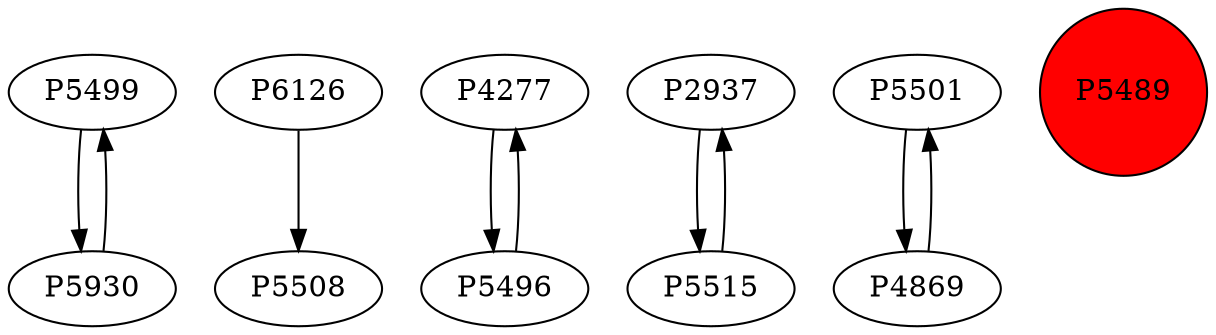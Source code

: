 digraph {
	P5499 -> P5930
	P6126 -> P5508
	P5930 -> P5499
	P4277 -> P5496
	P2937 -> P5515
	P5496 -> P4277
	P5501 -> P4869
	P4869 -> P5501
	P5515 -> P2937
	P5489 [shape=circle]
	P5489 [style=filled]
	P5489 [fillcolor=red]
}